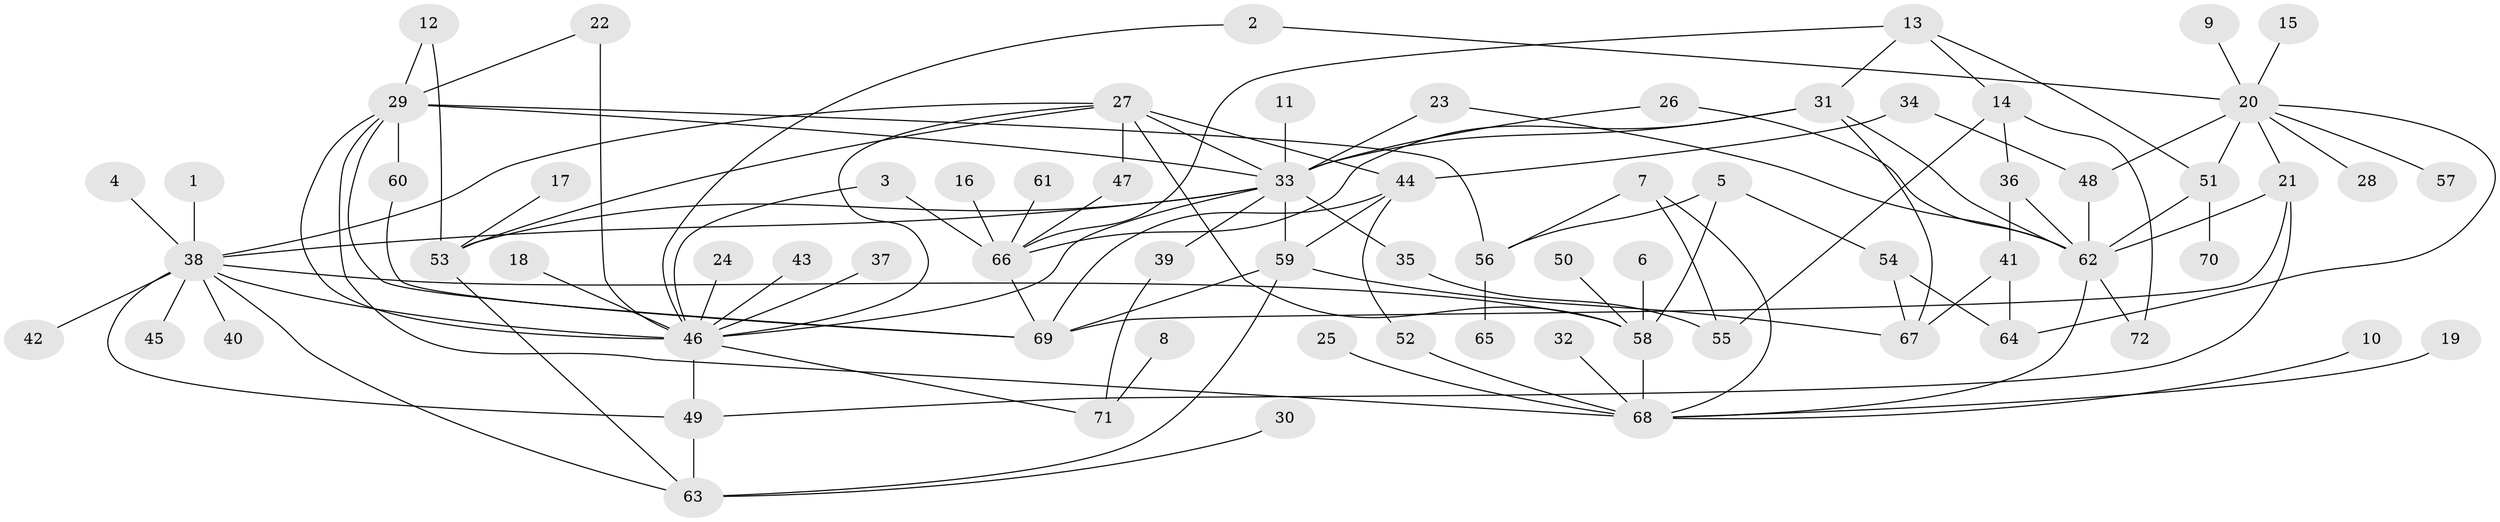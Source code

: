 // original degree distribution, {17: 0.007194244604316547, 13: 0.007194244604316547, 5: 0.05755395683453238, 16: 0.007194244604316547, 8: 0.02158273381294964, 7: 0.014388489208633094, 1: 0.49640287769784175, 9: 0.007194244604316547, 12: 0.014388489208633094, 2: 0.17985611510791366, 6: 0.014388489208633094, 11: 0.007194244604316547, 3: 0.09352517985611511, 4: 0.07194244604316546}
// Generated by graph-tools (version 1.1) at 2025/36/03/04/25 23:36:50]
// undirected, 72 vertices, 115 edges
graph export_dot {
  node [color=gray90,style=filled];
  1;
  2;
  3;
  4;
  5;
  6;
  7;
  8;
  9;
  10;
  11;
  12;
  13;
  14;
  15;
  16;
  17;
  18;
  19;
  20;
  21;
  22;
  23;
  24;
  25;
  26;
  27;
  28;
  29;
  30;
  31;
  32;
  33;
  34;
  35;
  36;
  37;
  38;
  39;
  40;
  41;
  42;
  43;
  44;
  45;
  46;
  47;
  48;
  49;
  50;
  51;
  52;
  53;
  54;
  55;
  56;
  57;
  58;
  59;
  60;
  61;
  62;
  63;
  64;
  65;
  66;
  67;
  68;
  69;
  70;
  71;
  72;
  1 -- 38 [weight=1.0];
  2 -- 20 [weight=1.0];
  2 -- 46 [weight=1.0];
  3 -- 46 [weight=1.0];
  3 -- 66 [weight=1.0];
  4 -- 38 [weight=1.0];
  5 -- 54 [weight=1.0];
  5 -- 56 [weight=1.0];
  5 -- 58 [weight=1.0];
  6 -- 58 [weight=1.0];
  7 -- 55 [weight=1.0];
  7 -- 56 [weight=1.0];
  7 -- 68 [weight=1.0];
  8 -- 71 [weight=1.0];
  9 -- 20 [weight=1.0];
  10 -- 68 [weight=1.0];
  11 -- 33 [weight=1.0];
  12 -- 29 [weight=1.0];
  12 -- 53 [weight=1.0];
  13 -- 14 [weight=1.0];
  13 -- 31 [weight=1.0];
  13 -- 51 [weight=1.0];
  13 -- 66 [weight=1.0];
  14 -- 36 [weight=1.0];
  14 -- 55 [weight=1.0];
  14 -- 72 [weight=1.0];
  15 -- 20 [weight=1.0];
  16 -- 66 [weight=1.0];
  17 -- 53 [weight=1.0];
  18 -- 46 [weight=1.0];
  19 -- 68 [weight=1.0];
  20 -- 21 [weight=1.0];
  20 -- 28 [weight=1.0];
  20 -- 48 [weight=2.0];
  20 -- 51 [weight=1.0];
  20 -- 57 [weight=1.0];
  20 -- 64 [weight=1.0];
  21 -- 49 [weight=1.0];
  21 -- 62 [weight=1.0];
  21 -- 69 [weight=1.0];
  22 -- 29 [weight=1.0];
  22 -- 46 [weight=1.0];
  23 -- 33 [weight=1.0];
  23 -- 62 [weight=1.0];
  24 -- 46 [weight=1.0];
  25 -- 68 [weight=1.0];
  26 -- 33 [weight=1.0];
  26 -- 62 [weight=1.0];
  27 -- 33 [weight=2.0];
  27 -- 38 [weight=1.0];
  27 -- 44 [weight=1.0];
  27 -- 46 [weight=1.0];
  27 -- 47 [weight=2.0];
  27 -- 53 [weight=1.0];
  27 -- 58 [weight=1.0];
  29 -- 33 [weight=1.0];
  29 -- 46 [weight=1.0];
  29 -- 56 [weight=1.0];
  29 -- 60 [weight=1.0];
  29 -- 68 [weight=1.0];
  29 -- 69 [weight=1.0];
  30 -- 63 [weight=1.0];
  31 -- 33 [weight=1.0];
  31 -- 62 [weight=1.0];
  31 -- 66 [weight=1.0];
  31 -- 67 [weight=1.0];
  32 -- 68 [weight=1.0];
  33 -- 35 [weight=1.0];
  33 -- 38 [weight=1.0];
  33 -- 39 [weight=1.0];
  33 -- 46 [weight=1.0];
  33 -- 53 [weight=1.0];
  33 -- 59 [weight=1.0];
  34 -- 44 [weight=1.0];
  34 -- 48 [weight=1.0];
  35 -- 55 [weight=1.0];
  36 -- 41 [weight=1.0];
  36 -- 62 [weight=1.0];
  37 -- 46 [weight=1.0];
  38 -- 40 [weight=1.0];
  38 -- 42 [weight=1.0];
  38 -- 45 [weight=1.0];
  38 -- 46 [weight=1.0];
  38 -- 49 [weight=1.0];
  38 -- 58 [weight=1.0];
  38 -- 63 [weight=1.0];
  39 -- 71 [weight=1.0];
  41 -- 64 [weight=1.0];
  41 -- 67 [weight=1.0];
  43 -- 46 [weight=1.0];
  44 -- 52 [weight=1.0];
  44 -- 59 [weight=1.0];
  44 -- 69 [weight=2.0];
  46 -- 49 [weight=1.0];
  46 -- 71 [weight=1.0];
  47 -- 66 [weight=1.0];
  48 -- 62 [weight=2.0];
  49 -- 63 [weight=1.0];
  50 -- 58 [weight=1.0];
  51 -- 62 [weight=1.0];
  51 -- 70 [weight=1.0];
  52 -- 68 [weight=1.0];
  53 -- 63 [weight=1.0];
  54 -- 64 [weight=1.0];
  54 -- 67 [weight=1.0];
  56 -- 65 [weight=1.0];
  58 -- 68 [weight=1.0];
  59 -- 63 [weight=1.0];
  59 -- 67 [weight=1.0];
  59 -- 69 [weight=1.0];
  60 -- 69 [weight=1.0];
  61 -- 66 [weight=1.0];
  62 -- 68 [weight=1.0];
  62 -- 72 [weight=1.0];
  66 -- 69 [weight=1.0];
}
